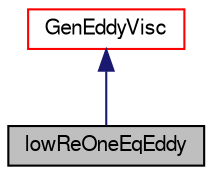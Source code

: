 digraph "lowReOneEqEddy"
{
  bgcolor="transparent";
  edge [fontname="FreeSans",fontsize="10",labelfontname="FreeSans",labelfontsize="10"];
  node [fontname="FreeSans",fontsize="10",shape=record];
  Node20 [label="lowReOneEqEddy",height=0.2,width=0.4,color="black", fillcolor="grey75", style="filled", fontcolor="black"];
  Node21 -> Node20 [dir="back",color="midnightblue",fontsize="10",style="solid",fontname="FreeSans"];
  Node21 [label="GenEddyVisc",height=0.2,width=0.4,color="red",URL="$a30622.html",tooltip="General base class for all compressible models that can be implemented as an eddy viscosity..."];
}
